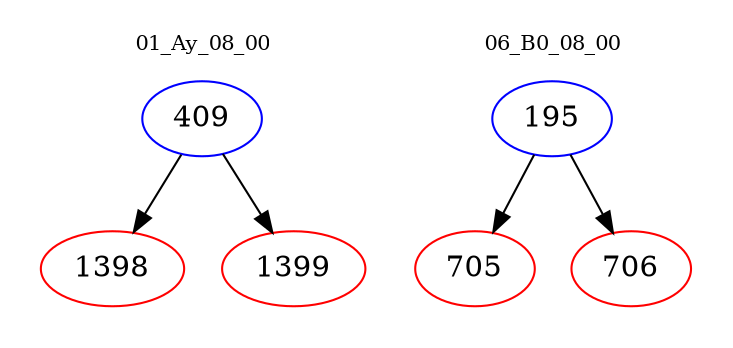 digraph{
subgraph cluster_0 {
color = white
label = "01_Ay_08_00";
fontsize=10;
T0_409 [label="409", color="blue"]
T0_409 -> T0_1398 [color="black"]
T0_1398 [label="1398", color="red"]
T0_409 -> T0_1399 [color="black"]
T0_1399 [label="1399", color="red"]
}
subgraph cluster_1 {
color = white
label = "06_B0_08_00";
fontsize=10;
T1_195 [label="195", color="blue"]
T1_195 -> T1_705 [color="black"]
T1_705 [label="705", color="red"]
T1_195 -> T1_706 [color="black"]
T1_706 [label="706", color="red"]
}
}
